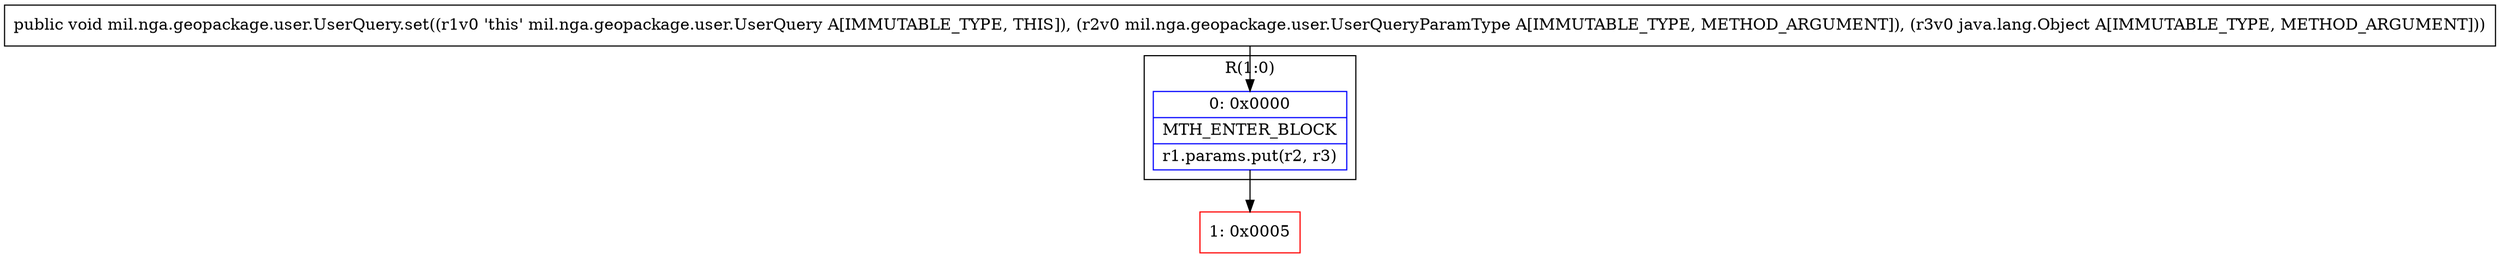 digraph "CFG formil.nga.geopackage.user.UserQuery.set(Lmil\/nga\/geopackage\/user\/UserQueryParamType;Ljava\/lang\/Object;)V" {
subgraph cluster_Region_1126071913 {
label = "R(1:0)";
node [shape=record,color=blue];
Node_0 [shape=record,label="{0\:\ 0x0000|MTH_ENTER_BLOCK\l|r1.params.put(r2, r3)\l}"];
}
Node_1 [shape=record,color=red,label="{1\:\ 0x0005}"];
MethodNode[shape=record,label="{public void mil.nga.geopackage.user.UserQuery.set((r1v0 'this' mil.nga.geopackage.user.UserQuery A[IMMUTABLE_TYPE, THIS]), (r2v0 mil.nga.geopackage.user.UserQueryParamType A[IMMUTABLE_TYPE, METHOD_ARGUMENT]), (r3v0 java.lang.Object A[IMMUTABLE_TYPE, METHOD_ARGUMENT])) }"];
MethodNode -> Node_0;
Node_0 -> Node_1;
}

